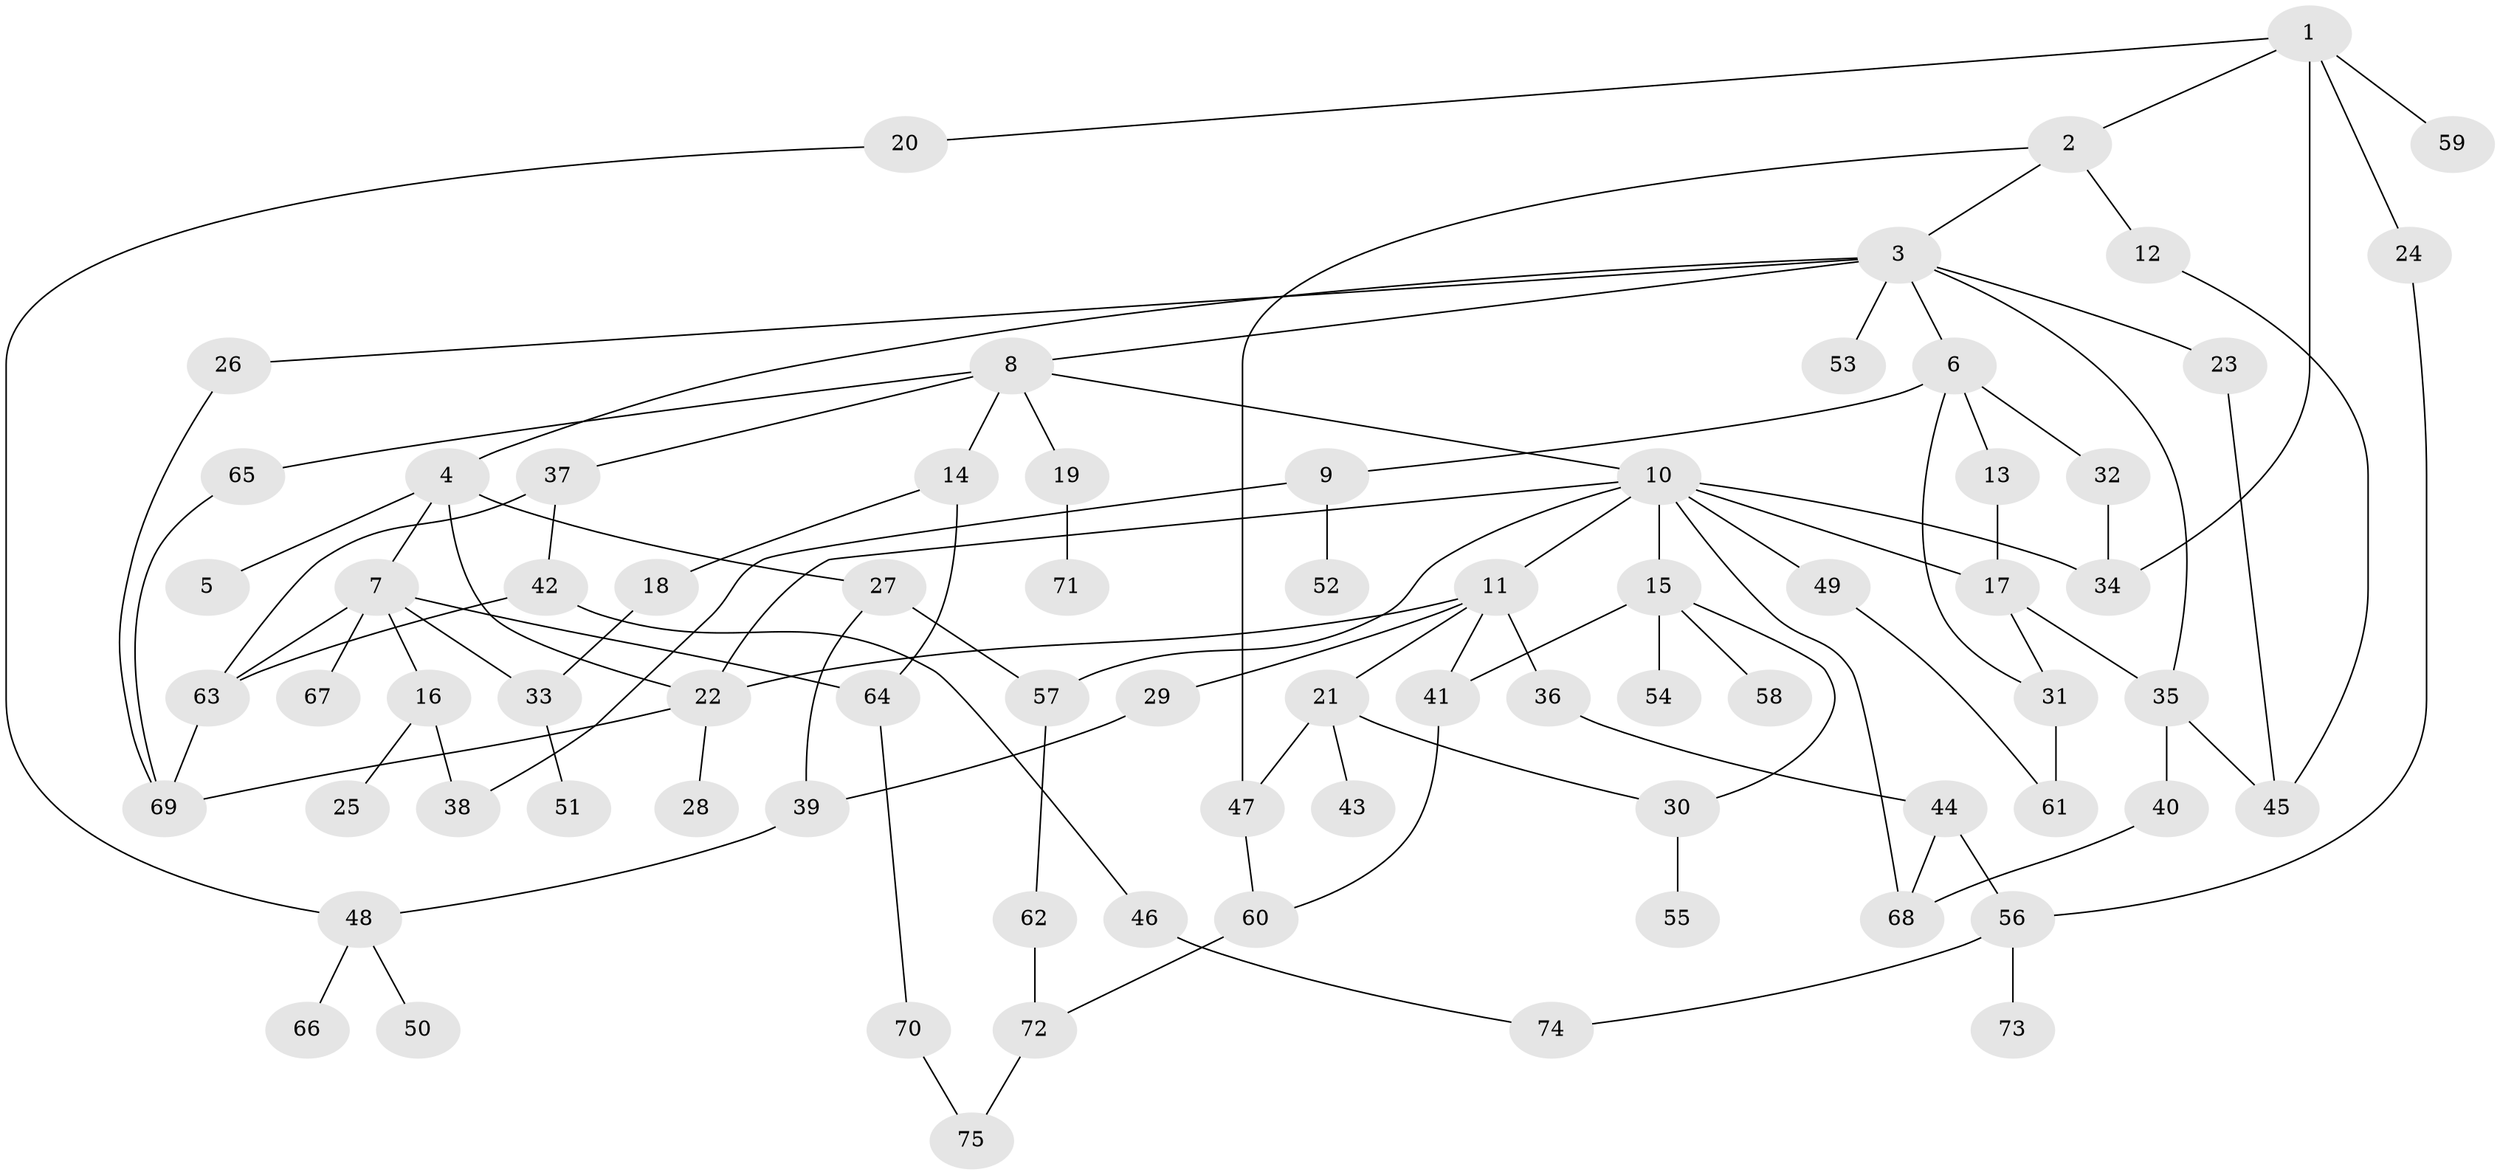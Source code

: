 // Generated by graph-tools (version 1.1) at 2025/49/03/09/25 03:49:17]
// undirected, 75 vertices, 105 edges
graph export_dot {
graph [start="1"]
  node [color=gray90,style=filled];
  1;
  2;
  3;
  4;
  5;
  6;
  7;
  8;
  9;
  10;
  11;
  12;
  13;
  14;
  15;
  16;
  17;
  18;
  19;
  20;
  21;
  22;
  23;
  24;
  25;
  26;
  27;
  28;
  29;
  30;
  31;
  32;
  33;
  34;
  35;
  36;
  37;
  38;
  39;
  40;
  41;
  42;
  43;
  44;
  45;
  46;
  47;
  48;
  49;
  50;
  51;
  52;
  53;
  54;
  55;
  56;
  57;
  58;
  59;
  60;
  61;
  62;
  63;
  64;
  65;
  66;
  67;
  68;
  69;
  70;
  71;
  72;
  73;
  74;
  75;
  1 -- 2;
  1 -- 20;
  1 -- 24;
  1 -- 34;
  1 -- 59;
  2 -- 3;
  2 -- 12;
  2 -- 47;
  3 -- 4;
  3 -- 6;
  3 -- 8;
  3 -- 23;
  3 -- 26;
  3 -- 53;
  3 -- 35;
  4 -- 5;
  4 -- 7;
  4 -- 27;
  4 -- 22;
  6 -- 9;
  6 -- 13;
  6 -- 31;
  6 -- 32;
  7 -- 16;
  7 -- 64;
  7 -- 67;
  7 -- 33;
  7 -- 63;
  8 -- 10;
  8 -- 14;
  8 -- 19;
  8 -- 37;
  8 -- 65;
  9 -- 52;
  9 -- 38;
  10 -- 11;
  10 -- 15;
  10 -- 17;
  10 -- 22;
  10 -- 49;
  10 -- 68;
  10 -- 34;
  10 -- 57;
  11 -- 21;
  11 -- 29;
  11 -- 36;
  11 -- 41;
  11 -- 22;
  12 -- 45;
  13 -- 17;
  14 -- 18;
  14 -- 64;
  15 -- 30;
  15 -- 54;
  15 -- 58;
  15 -- 41;
  16 -- 25;
  16 -- 38;
  17 -- 35;
  17 -- 31;
  18 -- 33;
  19 -- 71;
  20 -- 48;
  21 -- 43;
  21 -- 47;
  21 -- 30;
  22 -- 28;
  22 -- 69;
  23 -- 45;
  24 -- 56;
  26 -- 69;
  27 -- 39;
  27 -- 57;
  29 -- 39;
  30 -- 55;
  31 -- 61;
  32 -- 34;
  33 -- 51;
  35 -- 40;
  35 -- 45;
  36 -- 44;
  37 -- 42;
  37 -- 63;
  39 -- 48;
  40 -- 68;
  41 -- 60;
  42 -- 46;
  42 -- 63;
  44 -- 56;
  44 -- 68;
  46 -- 74;
  47 -- 60;
  48 -- 50;
  48 -- 66;
  49 -- 61;
  56 -- 73;
  56 -- 74;
  57 -- 62;
  60 -- 72;
  62 -- 72;
  63 -- 69;
  64 -- 70;
  65 -- 69;
  70 -- 75;
  72 -- 75;
}
